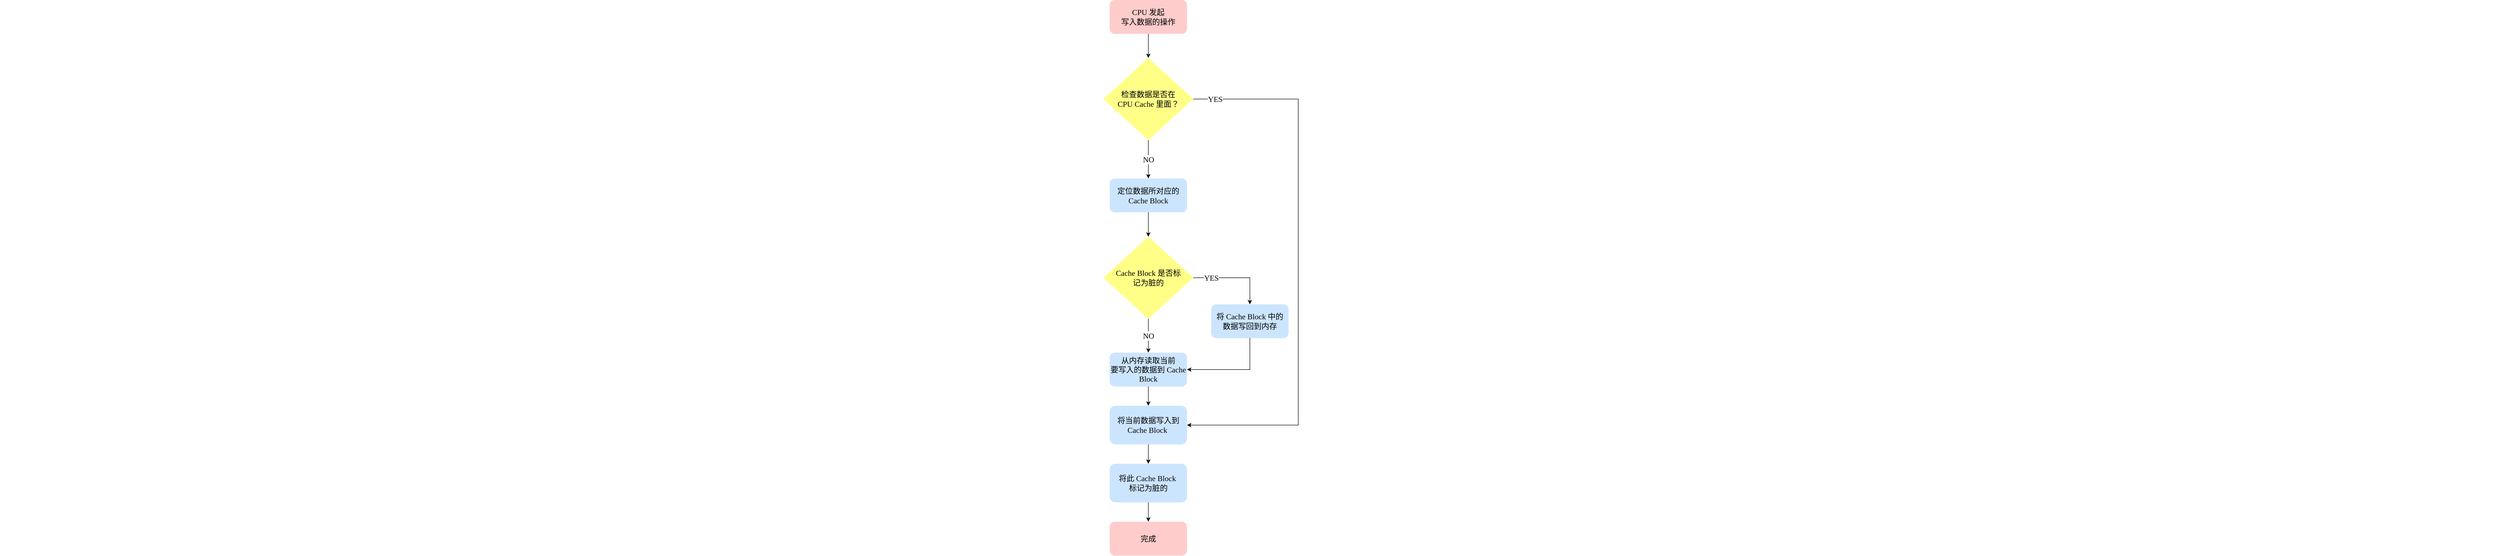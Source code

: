 <mxfile version="13.8.1" type="github">
  <diagram id="3Ettr56oIvg5ghhCJd6h" name="Page-1">
    <mxGraphModel dx="4512" dy="1089" grid="1" gridSize="10" guides="1" tooltips="1" connect="1" arrows="1" fold="1" page="1" pageScale="1" pageWidth="827" pageHeight="1169" math="0" shadow="0">
      <root>
        <mxCell id="0" />
        <mxCell id="1" parent="0" />
        <mxCell id="DdXY0tL-rXivxtXzACEE-1" style="edgeStyle=orthogonalEdgeStyle;rounded=0;orthogonalLoop=1;jettySize=auto;html=1;fontSize=16;fontFamily=Comic Sans MS;" edge="1" parent="1" source="DdXY0tL-rXivxtXzACEE-2" target="DdXY0tL-rXivxtXzACEE-5">
          <mxGeometry relative="1" as="geometry" />
        </mxCell>
        <mxCell id="DdXY0tL-rXivxtXzACEE-2" value="CPU 发起&lt;br&gt;写入数据的操作" style="rounded=1;whiteSpace=wrap;html=1;fontSize=16;fillColor=#ffcccc;strokeColor=none;fontFamily=Comic Sans MS;" vertex="1" parent="1">
          <mxGeometry x="240" y="180" width="160" height="70" as="geometry" />
        </mxCell>
        <mxCell id="DdXY0tL-rXivxtXzACEE-3" value="YES" style="edgeStyle=orthogonalEdgeStyle;rounded=0;orthogonalLoop=1;jettySize=auto;html=1;entryX=1;entryY=0.5;entryDx=0;entryDy=0;fontSize=16;fontFamily=Comic Sans MS;" edge="1" parent="1" source="DdXY0tL-rXivxtXzACEE-5" target="DdXY0tL-rXivxtXzACEE-19">
          <mxGeometry x="-0.92" relative="1" as="geometry">
            <mxPoint x="570" y="440" as="targetPoint" />
            <Array as="points">
              <mxPoint x="630" y="385" />
              <mxPoint x="630" y="1060" />
            </Array>
            <mxPoint as="offset" />
          </mxGeometry>
        </mxCell>
        <mxCell id="DdXY0tL-rXivxtXzACEE-4" value="NO" style="edgeStyle=orthogonalEdgeStyle;rounded=0;orthogonalLoop=1;jettySize=auto;html=1;fontSize=16;fontFamily=Comic Sans MS;" edge="1" parent="1" source="DdXY0tL-rXivxtXzACEE-5" target="DdXY0tL-rXivxtXzACEE-9">
          <mxGeometry relative="1" as="geometry" />
        </mxCell>
        <mxCell id="DdXY0tL-rXivxtXzACEE-5" value="检查数据是否在 &lt;br style=&quot;font-size: 16px;&quot;&gt;CPU Cache 里面？" style="rhombus;whiteSpace=wrap;html=1;fontSize=16;fillColor=#ffff88;strokeColor=none;fontFamily=Comic Sans MS;" vertex="1" parent="1">
          <mxGeometry x="227" y="300" width="186" height="170" as="geometry" />
        </mxCell>
        <mxCell id="DdXY0tL-rXivxtXzACEE-12" style="edgeStyle=orthogonalEdgeStyle;rounded=0;orthogonalLoop=1;jettySize=auto;html=1;entryX=0.5;entryY=0;entryDx=0;entryDy=0;fontSize=16;fontFamily=Comic Sans MS;" edge="1" parent="1" source="DdXY0tL-rXivxtXzACEE-9" target="DdXY0tL-rXivxtXzACEE-11">
          <mxGeometry relative="1" as="geometry" />
        </mxCell>
        <mxCell id="DdXY0tL-rXivxtXzACEE-9" value="定位数据所对应的 Cache Block" style="rounded=1;whiteSpace=wrap;html=1;fontSize=16;fillColor=#cce5ff;strokeColor=none;fontFamily=Comic Sans MS;" vertex="1" parent="1">
          <mxGeometry x="240" y="549.5" width="160" height="70" as="geometry" />
        </mxCell>
        <mxCell id="DdXY0tL-rXivxtXzACEE-10" value="完成" style="rounded=1;whiteSpace=wrap;html=1;fontSize=16;fillColor=#ffcccc;strokeColor=none;fontFamily=Comic Sans MS;" vertex="1" parent="1">
          <mxGeometry x="240" y="1260" width="160" height="70" as="geometry" />
        </mxCell>
        <mxCell id="DdXY0tL-rXivxtXzACEE-15" value="YES" style="edgeStyle=orthogonalEdgeStyle;rounded=0;orthogonalLoop=1;jettySize=auto;html=1;entryX=0.5;entryY=0;entryDx=0;entryDy=0;fontSize=16;fontFamily=Comic Sans MS;" edge="1" parent="1" source="DdXY0tL-rXivxtXzACEE-11" target="DdXY0tL-rXivxtXzACEE-14">
          <mxGeometry x="-0.57" relative="1" as="geometry">
            <mxPoint as="offset" />
          </mxGeometry>
        </mxCell>
        <mxCell id="DdXY0tL-rXivxtXzACEE-16" value="NO" style="edgeStyle=orthogonalEdgeStyle;rounded=0;orthogonalLoop=1;jettySize=auto;html=1;fontSize=16;fontFamily=Comic Sans MS;" edge="1" parent="1" source="DdXY0tL-rXivxtXzACEE-11" target="DdXY0tL-rXivxtXzACEE-13">
          <mxGeometry relative="1" as="geometry" />
        </mxCell>
        <mxCell id="DdXY0tL-rXivxtXzACEE-11" value="Cache Block 是否标&lt;br style=&quot;font-size: 16px;&quot;&gt;记为脏的" style="rhombus;whiteSpace=wrap;html=1;fontSize=16;fillColor=#ffff88;strokeColor=none;fontFamily=Comic Sans MS;" vertex="1" parent="1">
          <mxGeometry x="227" y="670" width="186" height="170" as="geometry" />
        </mxCell>
        <mxCell id="DdXY0tL-rXivxtXzACEE-20" style="edgeStyle=orthogonalEdgeStyle;rounded=0;orthogonalLoop=1;jettySize=auto;html=1;fontSize=16;fontFamily=Comic Sans MS;" edge="1" parent="1" source="DdXY0tL-rXivxtXzACEE-13" target="DdXY0tL-rXivxtXzACEE-19">
          <mxGeometry relative="1" as="geometry" />
        </mxCell>
        <mxCell id="DdXY0tL-rXivxtXzACEE-13" value="从内存读取当前&lt;br style=&quot;font-size: 16px;&quot;&gt;要写入的数据到 Cache Block" style="rounded=1;whiteSpace=wrap;html=1;fontSize=16;fillColor=#cce5ff;strokeColor=none;fontFamily=Comic Sans MS;" vertex="1" parent="1">
          <mxGeometry x="240" y="910" width="160" height="70" as="geometry" />
        </mxCell>
        <mxCell id="DdXY0tL-rXivxtXzACEE-17" style="edgeStyle=orthogonalEdgeStyle;rounded=0;orthogonalLoop=1;jettySize=auto;html=1;entryX=1;entryY=0.5;entryDx=0;entryDy=0;exitX=0.5;exitY=1;exitDx=0;exitDy=0;fontSize=16;fontFamily=Comic Sans MS;" edge="1" parent="1" source="DdXY0tL-rXivxtXzACEE-14" target="DdXY0tL-rXivxtXzACEE-13">
          <mxGeometry relative="1" as="geometry" />
        </mxCell>
        <mxCell id="DdXY0tL-rXivxtXzACEE-14" value="&lt;br style=&quot;font-size: 16px&quot;&gt;将 Cache Block 中的&lt;br&gt;数据写回到内存&lt;br style=&quot;font-size: 16px&quot;&gt;&lt;span style=&quot;color: rgba(0 , 0 , 0 , 0) ; font-size: 16px&quot;&gt;%3CmxGraphModel%3E%3Croot%3E%3CmxCell%20id%3D%220%22%2F%3E%3CmxCell%20id%3D%221%22%20parent%3D%220%22%2F%3E%3CmxCell%20id%3D%222%22%20value%3D%22%E5%AE%9A%E4%BD%8D%E6%95%B0%E6%8D%AE%E6%89%80%E5%AF%B9%E5%BA%94%E7%9A%84%20Cache%20Block%22%20style%3D%22rounded%3D1%3BwhiteSpace%3Dwrap%3Bhtml%3D1%3BfontSize%3D16%3BfillColor%3D%23cce5ff%3BstrokeColor%3Dnone%3B%22%20vertex%3D%221%22%20parent%3D%221%22%3E%3CmxGeometry%20x%3D%22240%22%20y%3D%22930%22%20width%3D%22160%22%20height%3D%2270%22%20as%3D%22geometry%22%2F%3E%3C%2FmxCell%3E%3C%2Froot%3E%3C%2FmxGraphModel%3E&lt;/span&gt;" style="rounded=1;whiteSpace=wrap;html=1;fontSize=16;fillColor=#cce5ff;strokeColor=none;fontFamily=Comic Sans MS;" vertex="1" parent="1">
          <mxGeometry x="450" y="810" width="160" height="70" as="geometry" />
        </mxCell>
        <mxCell id="DdXY0tL-rXivxtXzACEE-22" style="edgeStyle=orthogonalEdgeStyle;rounded=0;orthogonalLoop=1;jettySize=auto;html=1;entryX=0.5;entryY=0;entryDx=0;entryDy=0;fontSize=16;fontFamily=Comic Sans MS;" edge="1" parent="1" source="DdXY0tL-rXivxtXzACEE-19" target="DdXY0tL-rXivxtXzACEE-21">
          <mxGeometry relative="1" as="geometry" />
        </mxCell>
        <mxCell id="DdXY0tL-rXivxtXzACEE-19" value="将当前数据写入到&lt;br style=&quot;font-size: 16px&quot;&gt;Cache Block&amp;nbsp;" style="rounded=1;whiteSpace=wrap;html=1;fontSize=16;fillColor=#cce5ff;strokeColor=none;fontFamily=Comic Sans MS;" vertex="1" parent="1">
          <mxGeometry x="240" y="1020" width="160" height="80" as="geometry" />
        </mxCell>
        <mxCell id="DdXY0tL-rXivxtXzACEE-23" style="edgeStyle=orthogonalEdgeStyle;rounded=0;orthogonalLoop=1;jettySize=auto;html=1;fontSize=16;fontFamily=Comic Sans MS;" edge="1" parent="1" source="DdXY0tL-rXivxtXzACEE-21" target="DdXY0tL-rXivxtXzACEE-10">
          <mxGeometry relative="1" as="geometry" />
        </mxCell>
        <mxCell id="DdXY0tL-rXivxtXzACEE-21" value="将此 Cache Block&amp;nbsp;&lt;br style=&quot;font-size: 16px&quot;&gt;标记为脏的" style="rounded=1;whiteSpace=wrap;html=1;fontSize=16;fillColor=#cce5ff;strokeColor=none;fontFamily=Comic Sans MS;" vertex="1" parent="1">
          <mxGeometry x="240" y="1140" width="160" height="80" as="geometry" />
        </mxCell>
      </root>
    </mxGraphModel>
  </diagram>
</mxfile>
